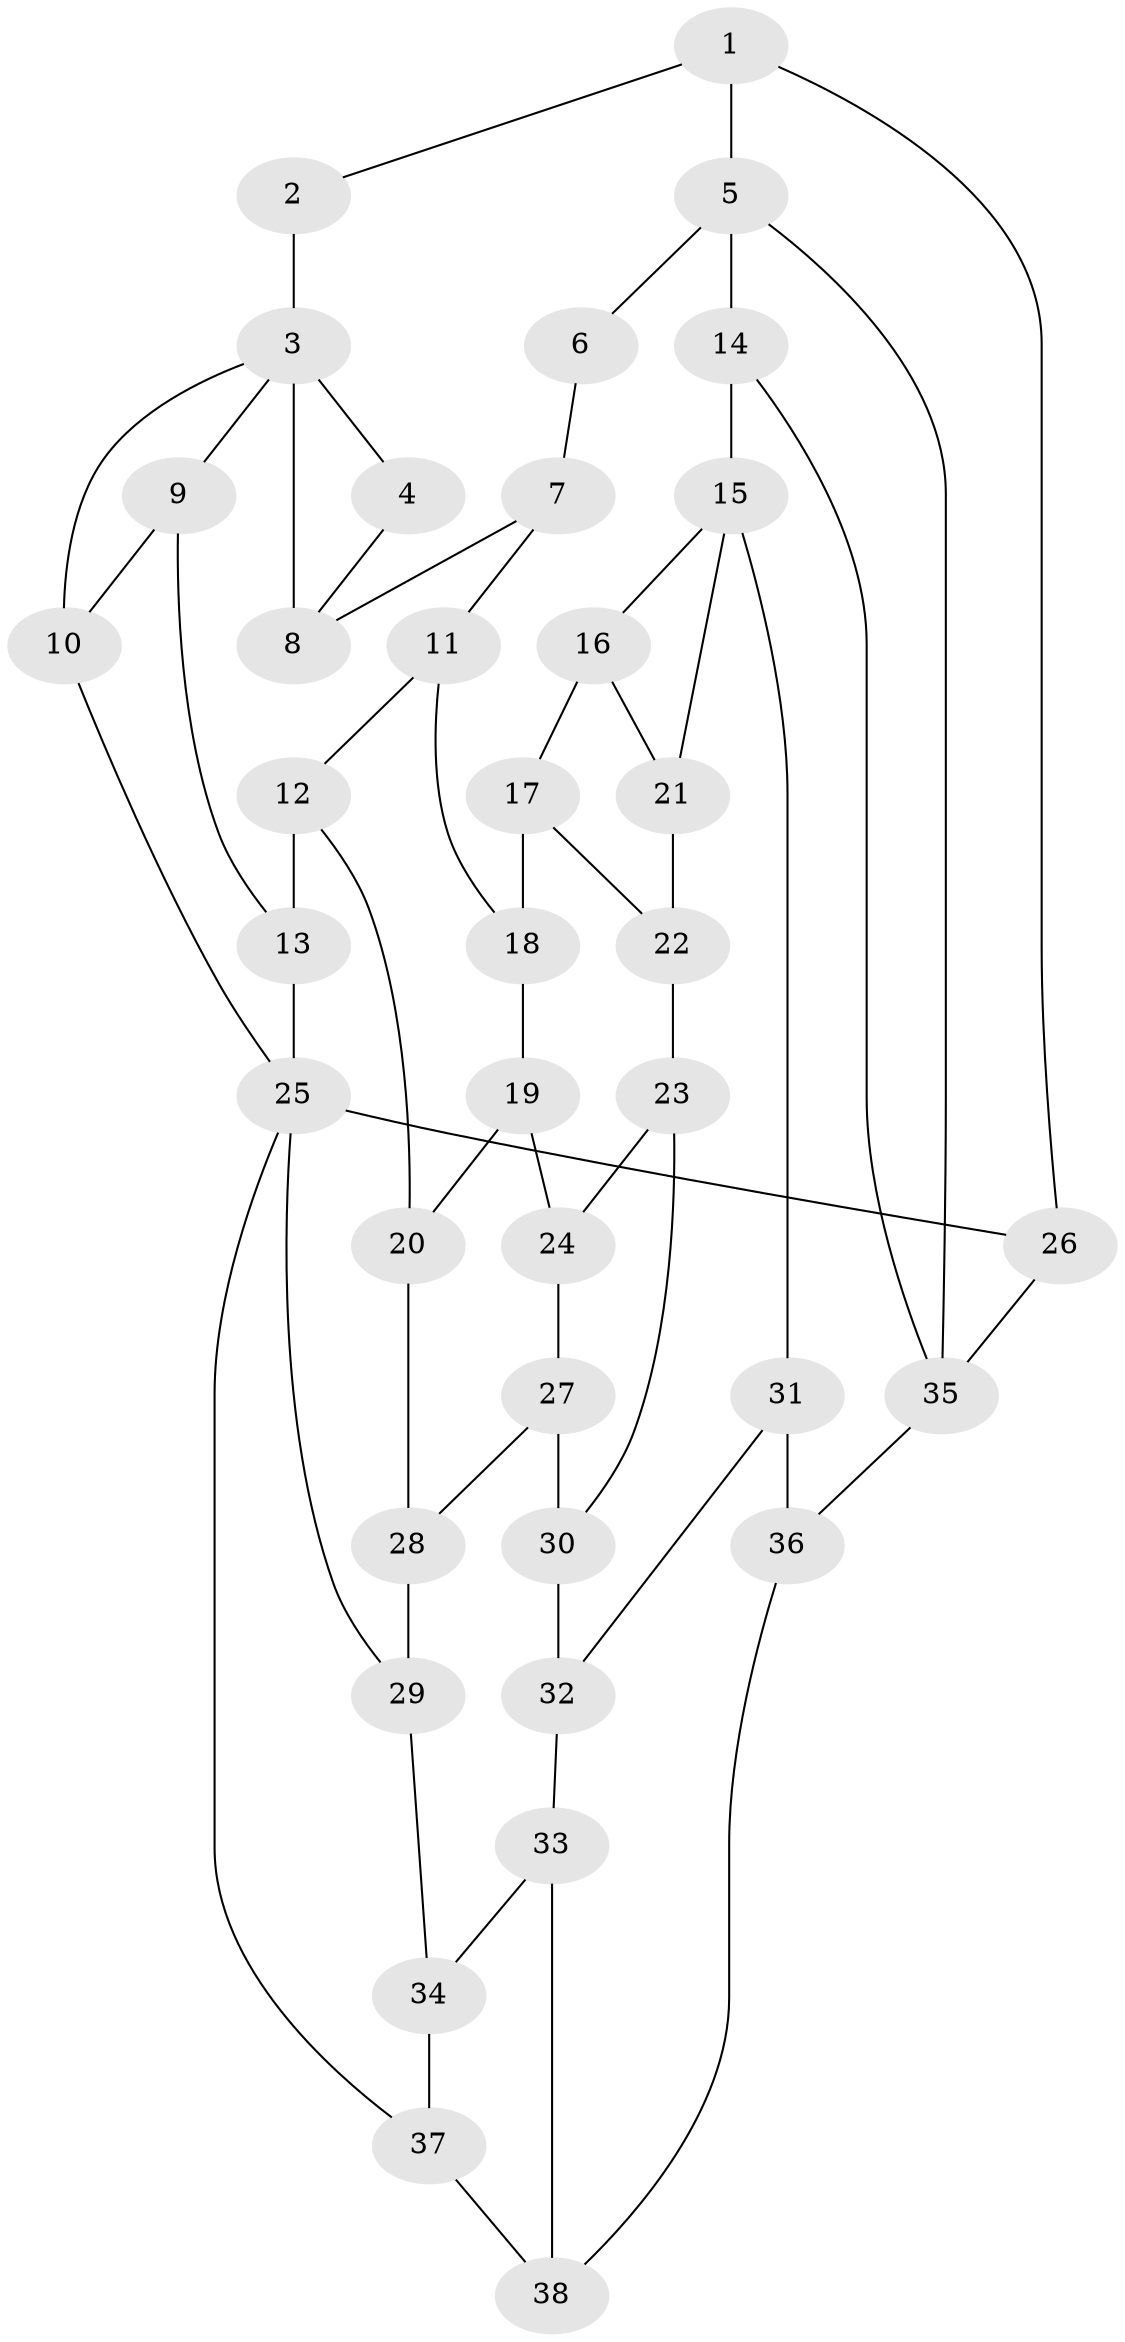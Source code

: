 // original degree distribution, {3: 0.03773584905660377, 6: 0.20754716981132076, 5: 0.49056603773584906, 4: 0.2641509433962264}
// Generated by graph-tools (version 1.1) at 2025/54/03/04/25 22:54:39]
// undirected, 38 vertices, 59 edges
graph export_dot {
  node [color=gray90,style=filled];
  1;
  2;
  3;
  4;
  5;
  6;
  7;
  8;
  9;
  10;
  11;
  12;
  13;
  14;
  15;
  16;
  17;
  18;
  19;
  20;
  21;
  22;
  23;
  24;
  25;
  26;
  27;
  28;
  29;
  30;
  31;
  32;
  33;
  34;
  35;
  36;
  37;
  38;
  1 -- 2 [weight=1.0];
  1 -- 5 [weight=2.0];
  1 -- 26 [weight=1.0];
  2 -- 3 [weight=2.0];
  3 -- 4 [weight=1.0];
  3 -- 8 [weight=1.0];
  3 -- 9 [weight=1.0];
  3 -- 10 [weight=1.0];
  4 -- 8 [weight=1.0];
  5 -- 6 [weight=2.0];
  5 -- 14 [weight=2.0];
  5 -- 35 [weight=1.0];
  6 -- 7 [weight=1.0];
  7 -- 8 [weight=1.0];
  7 -- 11 [weight=1.0];
  9 -- 10 [weight=1.0];
  9 -- 13 [weight=1.0];
  10 -- 25 [weight=1.0];
  11 -- 12 [weight=1.0];
  11 -- 18 [weight=1.0];
  12 -- 13 [weight=1.0];
  12 -- 20 [weight=1.0];
  13 -- 25 [weight=1.0];
  14 -- 15 [weight=2.0];
  14 -- 35 [weight=1.0];
  15 -- 16 [weight=1.0];
  15 -- 21 [weight=1.0];
  15 -- 31 [weight=1.0];
  16 -- 17 [weight=1.0];
  16 -- 21 [weight=1.0];
  17 -- 18 [weight=1.0];
  17 -- 22 [weight=1.0];
  18 -- 19 [weight=1.0];
  19 -- 20 [weight=1.0];
  19 -- 24 [weight=1.0];
  20 -- 28 [weight=1.0];
  21 -- 22 [weight=1.0];
  22 -- 23 [weight=1.0];
  23 -- 24 [weight=1.0];
  23 -- 30 [weight=1.0];
  24 -- 27 [weight=1.0];
  25 -- 26 [weight=2.0];
  25 -- 29 [weight=1.0];
  25 -- 37 [weight=1.0];
  26 -- 35 [weight=1.0];
  27 -- 28 [weight=1.0];
  27 -- 30 [weight=1.0];
  28 -- 29 [weight=1.0];
  29 -- 34 [weight=1.0];
  30 -- 32 [weight=1.0];
  31 -- 32 [weight=1.0];
  31 -- 36 [weight=1.0];
  32 -- 33 [weight=1.0];
  33 -- 34 [weight=1.0];
  33 -- 38 [weight=1.0];
  34 -- 37 [weight=1.0];
  35 -- 36 [weight=1.0];
  36 -- 38 [weight=1.0];
  37 -- 38 [weight=1.0];
}

